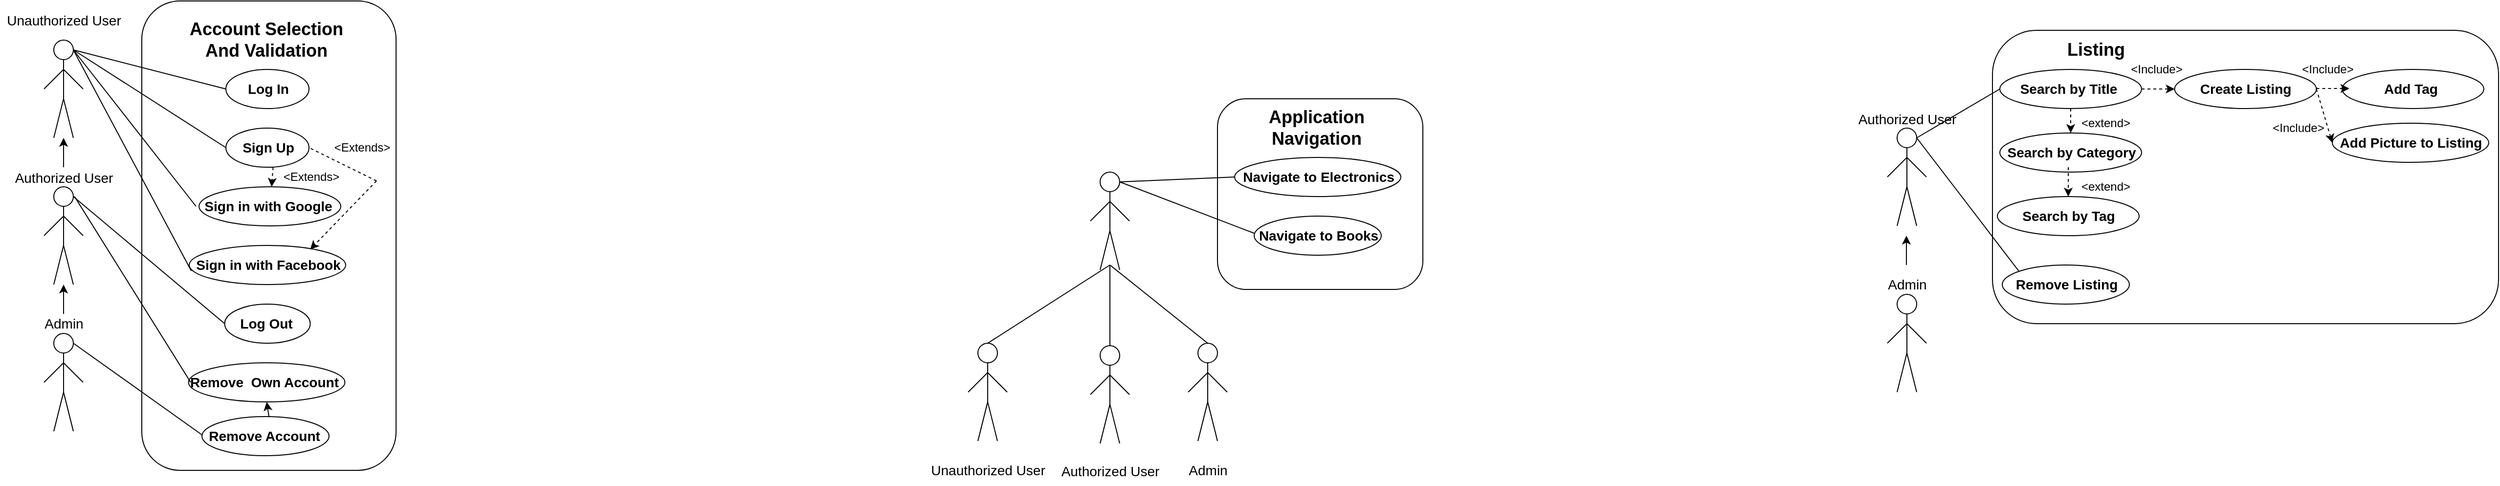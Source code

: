 <mxfile version="16.5.1" type="device"><diagram id="jBlw9VoLJmqFLaD9YZSW" name="Page-1"><mxGraphModel dx="541" dy="865" grid="1" gridSize="10" guides="1" tooltips="1" connect="1" arrows="1" fold="1" page="1" pageScale="1" pageWidth="850" pageHeight="1100" math="0" shadow="0"><root><mxCell id="0"/><mxCell id="1" parent="0"/><mxCell id="bO2Rlnakt0sWklrcPLac-12" value="" style="rounded=1;whiteSpace=wrap;html=1;fontSize=14;" parent="1" vertex="1"><mxGeometry x="160" y="170" width="260" height="480" as="geometry"/></mxCell><mxCell id="bO2Rlnakt0sWklrcPLac-1" value="" style="ellipse;whiteSpace=wrap;html=1;aspect=fixed;" parent="1" vertex="1"><mxGeometry x="70" y="210" width="20" height="20" as="geometry"/></mxCell><mxCell id="bO2Rlnakt0sWklrcPLac-2" value="" style="endArrow=none;html=1;rounded=0;" parent="1" edge="1"><mxGeometry width="50" height="50" relative="1" as="geometry"><mxPoint x="80" y="270" as="sourcePoint"/><mxPoint x="80" y="230" as="targetPoint"/></mxGeometry></mxCell><mxCell id="bO2Rlnakt0sWklrcPLac-3" value="" style="endArrow=none;html=1;rounded=0;" parent="1" edge="1"><mxGeometry width="50" height="50" relative="1" as="geometry"><mxPoint x="70" y="310" as="sourcePoint"/><mxPoint x="80" y="270" as="targetPoint"/></mxGeometry></mxCell><mxCell id="bO2Rlnakt0sWklrcPLac-4" value="" style="endArrow=none;html=1;rounded=0;" parent="1" edge="1"><mxGeometry width="50" height="50" relative="1" as="geometry"><mxPoint x="90" y="310" as="sourcePoint"/><mxPoint x="80" y="270" as="targetPoint"/></mxGeometry></mxCell><mxCell id="bO2Rlnakt0sWklrcPLac-5" value="" style="endArrow=none;html=1;rounded=0;" parent="1" edge="1"><mxGeometry width="50" height="50" relative="1" as="geometry"><mxPoint x="80" y="240" as="sourcePoint"/><mxPoint x="100" y="260" as="targetPoint"/></mxGeometry></mxCell><mxCell id="bO2Rlnakt0sWklrcPLac-6" value="" style="endArrow=none;html=1;rounded=0;" parent="1" edge="1"><mxGeometry width="50" height="50" relative="1" as="geometry"><mxPoint x="60" y="260" as="sourcePoint"/><mxPoint x="80" y="240" as="targetPoint"/></mxGeometry></mxCell><mxCell id="bO2Rlnakt0sWklrcPLac-13" value="" style="ellipse;whiteSpace=wrap;html=1;fontSize=14;" parent="1" vertex="1"><mxGeometry x="246" y="240" width="85" height="40" as="geometry"/></mxCell><mxCell id="bO2Rlnakt0sWklrcPLac-7" value="&lt;font style=&quot;font-size: 14px&quot;&gt;Log In&lt;/font&gt;" style="text;html=1;align=center;verticalAlign=middle;resizable=0;points=[];autosize=1;strokeColor=none;fillColor=none;fontStyle=1" parent="1" vertex="1"><mxGeometry x="258.5" y="250" width="60" height="20" as="geometry"/></mxCell><mxCell id="bO2Rlnakt0sWklrcPLac-17" value="" style="ellipse;whiteSpace=wrap;html=1;fontSize=14;" parent="1" vertex="1"><mxGeometry x="244.75" y="480" width="87.5" height="40" as="geometry"/></mxCell><mxCell id="bO2Rlnakt0sWklrcPLac-11" value="&lt;font style=&quot;font-size: 14px&quot;&gt;Log Out&lt;/font&gt;" style="text;html=1;align=center;verticalAlign=middle;resizable=0;points=[];autosize=1;strokeColor=none;fillColor=none;fontStyle=1" parent="1" vertex="1"><mxGeometry x="252.25" y="490" width="70" height="20" as="geometry"/></mxCell><mxCell id="bO2Rlnakt0sWklrcPLac-22" value="Unauthorized User" style="text;html=1;align=center;verticalAlign=middle;resizable=0;points=[];autosize=1;strokeColor=none;fillColor=none;fontSize=14;" parent="1" vertex="1"><mxGeometry x="15" y="180" width="130" height="20" as="geometry"/></mxCell><mxCell id="bO2Rlnakt0sWklrcPLac-23" value="&lt;font style=&quot;font-size: 18px&quot;&gt;Account Selection&lt;br&gt;And Validation&lt;br&gt;&lt;/font&gt;" style="text;html=1;align=center;verticalAlign=middle;resizable=0;points=[];autosize=1;strokeColor=none;fillColor=none;fontSize=14;fontStyle=1" parent="1" vertex="1"><mxGeometry x="201.5" y="190" width="170" height="40" as="geometry"/></mxCell><mxCell id="bO2Rlnakt0sWklrcPLac-25" value="" style="ellipse;whiteSpace=wrap;html=1;fontSize=14;" parent="1" vertex="1"><mxGeometry x="246" y="300" width="85" height="40" as="geometry"/></mxCell><mxCell id="bO2Rlnakt0sWklrcPLac-24" value="Sign Up" style="text;html=1;align=center;verticalAlign=middle;resizable=0;points=[];autosize=1;strokeColor=none;fillColor=none;fontSize=14;fontStyle=1" parent="1" vertex="1"><mxGeometry x="253.5" y="310" width="70" height="20" as="geometry"/></mxCell><mxCell id="bO2Rlnakt0sWklrcPLac-27" value="" style="ellipse;whiteSpace=wrap;html=1;fontSize=14;" parent="1" vertex="1"><mxGeometry x="218.5" y="360" width="145" height="40" as="geometry"/></mxCell><mxCell id="bO2Rlnakt0sWklrcPLac-26" value="Sign in with Google" style="text;html=1;align=center;verticalAlign=middle;resizable=0;points=[];autosize=1;strokeColor=none;fillColor=none;fontSize=14;fontStyle=1" parent="1" vertex="1"><mxGeometry x="213.5" y="370" width="150" height="20" as="geometry"/></mxCell><mxCell id="bO2Rlnakt0sWklrcPLac-28" value="" style="ellipse;whiteSpace=wrap;html=1;fontSize=14;" parent="1" vertex="1"><mxGeometry x="208.5" y="420" width="160" height="40" as="geometry"/></mxCell><mxCell id="bO2Rlnakt0sWklrcPLac-29" value="Sign in with Facebook" style="text;html=1;align=center;verticalAlign=middle;resizable=0;points=[];autosize=1;strokeColor=none;fillColor=none;fontSize=14;fontStyle=1" parent="1" vertex="1"><mxGeometry x="208.5" y="430" width="160" height="20" as="geometry"/></mxCell><mxCell id="bO2Rlnakt0sWklrcPLac-31" value="" style="ellipse;whiteSpace=wrap;html=1;aspect=fixed;" parent="1" vertex="1"><mxGeometry x="70" y="360" width="20" height="20" as="geometry"/></mxCell><mxCell id="bO2Rlnakt0sWklrcPLac-32" value="" style="endArrow=none;html=1;rounded=0;" parent="1" edge="1"><mxGeometry width="50" height="50" relative="1" as="geometry"><mxPoint x="80" y="420" as="sourcePoint"/><mxPoint x="80" y="380" as="targetPoint"/></mxGeometry></mxCell><mxCell id="bO2Rlnakt0sWklrcPLac-33" value="" style="endArrow=none;html=1;rounded=0;" parent="1" edge="1"><mxGeometry width="50" height="50" relative="1" as="geometry"><mxPoint x="70" y="460" as="sourcePoint"/><mxPoint x="80" y="420" as="targetPoint"/></mxGeometry></mxCell><mxCell id="bO2Rlnakt0sWklrcPLac-34" value="" style="endArrow=none;html=1;rounded=0;" parent="1" edge="1"><mxGeometry width="50" height="50" relative="1" as="geometry"><mxPoint x="90" y="460" as="sourcePoint"/><mxPoint x="80" y="420" as="targetPoint"/></mxGeometry></mxCell><mxCell id="bO2Rlnakt0sWklrcPLac-35" value="" style="endArrow=none;html=1;rounded=0;" parent="1" edge="1"><mxGeometry width="50" height="50" relative="1" as="geometry"><mxPoint x="80" y="390" as="sourcePoint"/><mxPoint x="100" y="410" as="targetPoint"/></mxGeometry></mxCell><mxCell id="bO2Rlnakt0sWklrcPLac-36" value="" style="endArrow=none;html=1;rounded=0;" parent="1" edge="1"><mxGeometry width="50" height="50" relative="1" as="geometry"><mxPoint x="60" y="410" as="sourcePoint"/><mxPoint x="80" y="390" as="targetPoint"/></mxGeometry></mxCell><mxCell id="bO2Rlnakt0sWklrcPLac-37" value="&lt;font style=&quot;font-size: 14px&quot;&gt;Authorized User&lt;/font&gt;" style="text;html=1;align=center;verticalAlign=middle;resizable=0;points=[];autosize=1;strokeColor=none;fillColor=none;fontSize=18;" parent="1" vertex="1"><mxGeometry x="20" y="335" width="120" height="30" as="geometry"/></mxCell><mxCell id="bO2Rlnakt0sWklrcPLac-38" value="" style="endArrow=classic;html=1;rounded=0;fontSize=14;" parent="1" edge="1"><mxGeometry width="50" height="50" relative="1" as="geometry"><mxPoint x="80" y="340" as="sourcePoint"/><mxPoint x="80" y="310" as="targetPoint"/></mxGeometry></mxCell><mxCell id="bO2Rlnakt0sWklrcPLac-39" value="" style="endArrow=none;html=1;rounded=0;fontSize=14;entryX=0;entryY=0.5;entryDx=0;entryDy=0;" parent="1" target="bO2Rlnakt0sWklrcPLac-13" edge="1"><mxGeometry width="50" height="50" relative="1" as="geometry"><mxPoint x="90" y="220" as="sourcePoint"/><mxPoint x="190" y="230" as="targetPoint"/></mxGeometry></mxCell><mxCell id="bO2Rlnakt0sWklrcPLac-40" value="" style="endArrow=none;html=1;rounded=0;fontSize=14;exitX=1;exitY=0.5;exitDx=0;exitDy=0;entryX=0;entryY=0.5;entryDx=0;entryDy=0;" parent="1" source="bO2Rlnakt0sWklrcPLac-1" target="bO2Rlnakt0sWklrcPLac-25" edge="1"><mxGeometry width="50" height="50" relative="1" as="geometry"><mxPoint x="90" y="280" as="sourcePoint"/><mxPoint x="210" y="290" as="targetPoint"/></mxGeometry></mxCell><mxCell id="bO2Rlnakt0sWklrcPLac-41" value="" style="endArrow=none;html=1;rounded=0;fontSize=14;entryX=0.013;entryY=0.5;entryDx=0;entryDy=0;exitX=1;exitY=0.5;exitDx=0;exitDy=0;entryPerimeter=0;" parent="1" source="bO2Rlnakt0sWklrcPLac-1" target="bO2Rlnakt0sWklrcPLac-26" edge="1"><mxGeometry width="50" height="50" relative="1" as="geometry"><mxPoint x="62.5" y="340" as="sourcePoint"/><mxPoint x="175" y="350" as="targetPoint"/></mxGeometry></mxCell><mxCell id="bO2Rlnakt0sWklrcPLac-42" value="" style="endArrow=none;html=1;rounded=0;fontSize=14;entryX=0.013;entryY=0.8;entryDx=0;entryDy=0;exitX=1;exitY=0.5;exitDx=0;exitDy=0;fontStyle=1;entryPerimeter=0;" parent="1" source="bO2Rlnakt0sWklrcPLac-1" target="bO2Rlnakt0sWklrcPLac-29" edge="1"><mxGeometry width="50" height="50" relative="1" as="geometry"><mxPoint x="52.5" y="400" as="sourcePoint"/><mxPoint x="165" y="410" as="targetPoint"/></mxGeometry></mxCell><mxCell id="bO2Rlnakt0sWklrcPLac-43" value="" style="endArrow=none;html=1;rounded=0;fontSize=14;entryX=0;entryY=0.5;entryDx=0;entryDy=0;exitX=1;exitY=0.5;exitDx=0;exitDy=0;" parent="1" source="bO2Rlnakt0sWklrcPLac-31" target="bO2Rlnakt0sWklrcPLac-17" edge="1"><mxGeometry width="50" height="50" relative="1" as="geometry"><mxPoint x="89" y="390" as="sourcePoint"/><mxPoint x="201.25" y="460" as="targetPoint"/></mxGeometry></mxCell><mxCell id="bO2Rlnakt0sWklrcPLac-52" value="" style="ellipse;whiteSpace=wrap;html=1;aspect=fixed;" parent="1" vertex="1"><mxGeometry x="70" y="510" width="20" height="20" as="geometry"/></mxCell><mxCell id="bO2Rlnakt0sWklrcPLac-53" value="" style="endArrow=none;html=1;rounded=0;" parent="1" edge="1"><mxGeometry width="50" height="50" relative="1" as="geometry"><mxPoint x="80" y="570" as="sourcePoint"/><mxPoint x="80" y="530" as="targetPoint"/></mxGeometry></mxCell><mxCell id="bO2Rlnakt0sWklrcPLac-54" value="" style="endArrow=none;html=1;rounded=0;" parent="1" edge="1"><mxGeometry width="50" height="50" relative="1" as="geometry"><mxPoint x="70" y="610" as="sourcePoint"/><mxPoint x="80" y="570" as="targetPoint"/></mxGeometry></mxCell><mxCell id="bO2Rlnakt0sWklrcPLac-55" value="" style="endArrow=none;html=1;rounded=0;" parent="1" edge="1"><mxGeometry width="50" height="50" relative="1" as="geometry"><mxPoint x="90" y="610" as="sourcePoint"/><mxPoint x="80" y="570" as="targetPoint"/></mxGeometry></mxCell><mxCell id="bO2Rlnakt0sWklrcPLac-56" value="" style="endArrow=none;html=1;rounded=0;" parent="1" edge="1"><mxGeometry width="50" height="50" relative="1" as="geometry"><mxPoint x="80" y="540" as="sourcePoint"/><mxPoint x="100" y="560" as="targetPoint"/></mxGeometry></mxCell><mxCell id="bO2Rlnakt0sWklrcPLac-57" value="" style="endArrow=none;html=1;rounded=0;" parent="1" edge="1"><mxGeometry width="50" height="50" relative="1" as="geometry"><mxPoint x="60" y="560" as="sourcePoint"/><mxPoint x="80" y="540" as="targetPoint"/></mxGeometry></mxCell><mxCell id="bO2Rlnakt0sWklrcPLac-58" value="" style="endArrow=classic;html=1;rounded=0;fontSize=14;" parent="1" edge="1"><mxGeometry width="50" height="50" relative="1" as="geometry"><mxPoint x="80" y="490" as="sourcePoint"/><mxPoint x="80" y="460" as="targetPoint"/></mxGeometry></mxCell><mxCell id="bO2Rlnakt0sWklrcPLac-59" value="Admin" style="text;html=1;align=center;verticalAlign=middle;resizable=0;points=[];autosize=1;strokeColor=none;fillColor=none;fontSize=14;" parent="1" vertex="1"><mxGeometry x="50" y="490" width="60" height="20" as="geometry"/></mxCell><mxCell id="bO2Rlnakt0sWklrcPLac-60" value="" style="ellipse;whiteSpace=wrap;html=1;fontSize=14;" parent="1" vertex="1"><mxGeometry x="221.5" y="595" width="130" height="40" as="geometry"/></mxCell><mxCell id="bO2Rlnakt0sWklrcPLac-62" value="" style="endArrow=none;html=1;rounded=0;fontSize=14;entryX=0.015;entryY=0.45;entryDx=0;entryDy=0;entryPerimeter=0;" parent="1" target="aHrwqUgHCL-lM1lgZ1uM-128" edge="1"><mxGeometry width="50" height="50" relative="1" as="geometry"><mxPoint x="90" y="520" as="sourcePoint"/><mxPoint x="210" y="620" as="targetPoint"/></mxGeometry></mxCell><mxCell id="aHrwqUgHCL-lM1lgZ1uM-1" value="" style="rounded=1;whiteSpace=wrap;html=1;fontSize=14;" parent="1" vertex="1"><mxGeometry x="1260" y="270" width="210" height="195" as="geometry"/></mxCell><mxCell id="aHrwqUgHCL-lM1lgZ1uM-2" value="" style="ellipse;whiteSpace=wrap;html=1;aspect=fixed;" parent="1" vertex="1"><mxGeometry x="1140" y="345" width="20" height="20" as="geometry"/></mxCell><mxCell id="aHrwqUgHCL-lM1lgZ1uM-3" value="" style="endArrow=none;html=1;rounded=0;" parent="1" edge="1"><mxGeometry width="50" height="50" relative="1" as="geometry"><mxPoint x="1150" y="405" as="sourcePoint"/><mxPoint x="1150" y="365" as="targetPoint"/></mxGeometry></mxCell><mxCell id="aHrwqUgHCL-lM1lgZ1uM-4" value="" style="endArrow=none;html=1;rounded=0;" parent="1" edge="1"><mxGeometry width="50" height="50" relative="1" as="geometry"><mxPoint x="1140" y="445" as="sourcePoint"/><mxPoint x="1150" y="405" as="targetPoint"/></mxGeometry></mxCell><mxCell id="aHrwqUgHCL-lM1lgZ1uM-5" value="" style="endArrow=none;html=1;rounded=0;" parent="1" edge="1"><mxGeometry width="50" height="50" relative="1" as="geometry"><mxPoint x="1160" y="445" as="sourcePoint"/><mxPoint x="1150" y="405" as="targetPoint"/></mxGeometry></mxCell><mxCell id="aHrwqUgHCL-lM1lgZ1uM-6" value="" style="endArrow=none;html=1;rounded=0;" parent="1" edge="1"><mxGeometry width="50" height="50" relative="1" as="geometry"><mxPoint x="1150" y="375" as="sourcePoint"/><mxPoint x="1170" y="395" as="targetPoint"/></mxGeometry></mxCell><mxCell id="aHrwqUgHCL-lM1lgZ1uM-7" value="" style="endArrow=none;html=1;rounded=0;" parent="1" edge="1"><mxGeometry width="50" height="50" relative="1" as="geometry"><mxPoint x="1130" y="395" as="sourcePoint"/><mxPoint x="1150" y="375" as="targetPoint"/></mxGeometry></mxCell><mxCell id="aHrwqUgHCL-lM1lgZ1uM-8" value="" style="ellipse;whiteSpace=wrap;html=1;fontSize=14;" parent="1" vertex="1"><mxGeometry x="1277.5" y="330" width="170" height="40" as="geometry"/></mxCell><mxCell id="aHrwqUgHCL-lM1lgZ1uM-9" value="&lt;font style=&quot;font-size: 14px&quot;&gt;Navigate to Electronics&lt;/font&gt;" style="text;html=1;align=center;verticalAlign=middle;resizable=0;points=[];autosize=1;strokeColor=none;fillColor=none;fontStyle=1" parent="1" vertex="1"><mxGeometry x="1277.5" y="340" width="170" height="20" as="geometry"/></mxCell><mxCell id="aHrwqUgHCL-lM1lgZ1uM-13" value="&lt;font style=&quot;font-size: 18px&quot;&gt;Application &lt;br&gt;Navigation&lt;br&gt;&lt;/font&gt;" style="text;html=1;align=center;verticalAlign=middle;resizable=0;points=[];autosize=1;strokeColor=none;fillColor=none;fontSize=14;fontStyle=1" parent="1" vertex="1"><mxGeometry x="1305.5" y="280" width="110" height="40" as="geometry"/></mxCell><mxCell id="aHrwqUgHCL-lM1lgZ1uM-14" value="" style="ellipse;whiteSpace=wrap;html=1;fontSize=14;" parent="1" vertex="1"><mxGeometry x="1297.5" y="390" width="130" height="40" as="geometry"/></mxCell><mxCell id="aHrwqUgHCL-lM1lgZ1uM-15" value="Navigate to Books" style="text;html=1;align=center;verticalAlign=middle;resizable=0;points=[];autosize=1;strokeColor=none;fillColor=none;fontSize=14;fontStyle=1" parent="1" vertex="1"><mxGeometry x="1292.5" y="400" width="140" height="20" as="geometry"/></mxCell><mxCell id="aHrwqUgHCL-lM1lgZ1uM-20" value="" style="ellipse;whiteSpace=wrap;html=1;aspect=fixed;" parent="1" vertex="1"><mxGeometry x="1140" y="522.5" width="20" height="20" as="geometry"/></mxCell><mxCell id="aHrwqUgHCL-lM1lgZ1uM-21" value="" style="endArrow=none;html=1;rounded=0;" parent="1" edge="1"><mxGeometry width="50" height="50" relative="1" as="geometry"><mxPoint x="1150" y="582.5" as="sourcePoint"/><mxPoint x="1150" y="542.5" as="targetPoint"/></mxGeometry></mxCell><mxCell id="aHrwqUgHCL-lM1lgZ1uM-22" value="" style="endArrow=none;html=1;rounded=0;" parent="1" edge="1"><mxGeometry width="50" height="50" relative="1" as="geometry"><mxPoint x="1140" y="622.5" as="sourcePoint"/><mxPoint x="1150" y="582.5" as="targetPoint"/></mxGeometry></mxCell><mxCell id="aHrwqUgHCL-lM1lgZ1uM-23" value="" style="endArrow=none;html=1;rounded=0;" parent="1" edge="1"><mxGeometry width="50" height="50" relative="1" as="geometry"><mxPoint x="1160" y="622.5" as="sourcePoint"/><mxPoint x="1150" y="582.5" as="targetPoint"/></mxGeometry></mxCell><mxCell id="aHrwqUgHCL-lM1lgZ1uM-24" value="" style="endArrow=none;html=1;rounded=0;" parent="1" edge="1"><mxGeometry width="50" height="50" relative="1" as="geometry"><mxPoint x="1150" y="552.5" as="sourcePoint"/><mxPoint x="1170" y="572.5" as="targetPoint"/></mxGeometry></mxCell><mxCell id="aHrwqUgHCL-lM1lgZ1uM-25" value="" style="endArrow=none;html=1;rounded=0;" parent="1" edge="1"><mxGeometry width="50" height="50" relative="1" as="geometry"><mxPoint x="1130" y="572.5" as="sourcePoint"/><mxPoint x="1150" y="552.5" as="targetPoint"/></mxGeometry></mxCell><mxCell id="aHrwqUgHCL-lM1lgZ1uM-26" value="&lt;font style=&quot;font-size: 14px&quot;&gt;Authorized User&lt;/font&gt;" style="text;html=1;align=center;verticalAlign=middle;resizable=0;points=[];autosize=1;strokeColor=none;fillColor=none;fontSize=18;" parent="1" vertex="1"><mxGeometry x="1090" y="635" width="120" height="30" as="geometry"/></mxCell><mxCell id="aHrwqUgHCL-lM1lgZ1uM-33" value="" style="ellipse;whiteSpace=wrap;html=1;aspect=fixed;" parent="1" vertex="1"><mxGeometry x="1240" y="520" width="20" height="20" as="geometry"/></mxCell><mxCell id="aHrwqUgHCL-lM1lgZ1uM-34" value="" style="endArrow=none;html=1;rounded=0;" parent="1" edge="1"><mxGeometry width="50" height="50" relative="1" as="geometry"><mxPoint x="1250" y="580" as="sourcePoint"/><mxPoint x="1250" y="540" as="targetPoint"/></mxGeometry></mxCell><mxCell id="aHrwqUgHCL-lM1lgZ1uM-35" value="" style="endArrow=none;html=1;rounded=0;" parent="1" edge="1"><mxGeometry width="50" height="50" relative="1" as="geometry"><mxPoint x="1240" y="620" as="sourcePoint"/><mxPoint x="1250" y="580" as="targetPoint"/></mxGeometry></mxCell><mxCell id="aHrwqUgHCL-lM1lgZ1uM-36" value="" style="endArrow=none;html=1;rounded=0;" parent="1" edge="1"><mxGeometry width="50" height="50" relative="1" as="geometry"><mxPoint x="1260" y="620" as="sourcePoint"/><mxPoint x="1250" y="580" as="targetPoint"/></mxGeometry></mxCell><mxCell id="aHrwqUgHCL-lM1lgZ1uM-37" value="" style="endArrow=none;html=1;rounded=0;" parent="1" edge="1"><mxGeometry width="50" height="50" relative="1" as="geometry"><mxPoint x="1250" y="550" as="sourcePoint"/><mxPoint x="1270" y="570" as="targetPoint"/></mxGeometry></mxCell><mxCell id="aHrwqUgHCL-lM1lgZ1uM-38" value="" style="endArrow=none;html=1;rounded=0;" parent="1" edge="1"><mxGeometry width="50" height="50" relative="1" as="geometry"><mxPoint x="1230" y="570" as="sourcePoint"/><mxPoint x="1250" y="550" as="targetPoint"/></mxGeometry></mxCell><mxCell id="aHrwqUgHCL-lM1lgZ1uM-40" value="Admin" style="text;html=1;align=center;verticalAlign=middle;resizable=0;points=[];autosize=1;strokeColor=none;fillColor=none;fontSize=14;" parent="1" vertex="1"><mxGeometry x="1220" y="640" width="60" height="20" as="geometry"/></mxCell><mxCell id="aHrwqUgHCL-lM1lgZ1uM-44" value="" style="ellipse;whiteSpace=wrap;html=1;aspect=fixed;" parent="1" vertex="1"><mxGeometry x="1015" y="520" width="20" height="20" as="geometry"/></mxCell><mxCell id="aHrwqUgHCL-lM1lgZ1uM-45" value="" style="endArrow=none;html=1;rounded=0;" parent="1" edge="1"><mxGeometry width="50" height="50" relative="1" as="geometry"><mxPoint x="1025" y="580" as="sourcePoint"/><mxPoint x="1025" y="540" as="targetPoint"/></mxGeometry></mxCell><mxCell id="aHrwqUgHCL-lM1lgZ1uM-46" value="" style="endArrow=none;html=1;rounded=0;" parent="1" edge="1"><mxGeometry width="50" height="50" relative="1" as="geometry"><mxPoint x="1015" y="620" as="sourcePoint"/><mxPoint x="1025" y="580" as="targetPoint"/></mxGeometry></mxCell><mxCell id="aHrwqUgHCL-lM1lgZ1uM-47" value="" style="endArrow=none;html=1;rounded=0;" parent="1" edge="1"><mxGeometry width="50" height="50" relative="1" as="geometry"><mxPoint x="1035" y="620" as="sourcePoint"/><mxPoint x="1025" y="580" as="targetPoint"/></mxGeometry></mxCell><mxCell id="aHrwqUgHCL-lM1lgZ1uM-48" value="" style="endArrow=none;html=1;rounded=0;" parent="1" edge="1"><mxGeometry width="50" height="50" relative="1" as="geometry"><mxPoint x="1025" y="550" as="sourcePoint"/><mxPoint x="1045" y="570" as="targetPoint"/></mxGeometry></mxCell><mxCell id="aHrwqUgHCL-lM1lgZ1uM-49" value="" style="endArrow=none;html=1;rounded=0;" parent="1" edge="1"><mxGeometry width="50" height="50" relative="1" as="geometry"><mxPoint x="1005" y="570" as="sourcePoint"/><mxPoint x="1025" y="550" as="targetPoint"/></mxGeometry></mxCell><mxCell id="aHrwqUgHCL-lM1lgZ1uM-50" value="Unauthorized User" style="text;html=1;align=center;verticalAlign=middle;resizable=0;points=[];autosize=1;strokeColor=none;fillColor=none;fontSize=14;" parent="1" vertex="1"><mxGeometry x="960" y="640" width="130" height="20" as="geometry"/></mxCell><mxCell id="aHrwqUgHCL-lM1lgZ1uM-51" value="" style="endArrow=none;html=1;rounded=0;exitX=1;exitY=0.5;exitDx=0;exitDy=0;" parent="1" source="aHrwqUgHCL-lM1lgZ1uM-2" edge="1"><mxGeometry width="50" height="50" relative="1" as="geometry"><mxPoint x="1227.5" y="400" as="sourcePoint"/><mxPoint x="1277.5" y="350" as="targetPoint"/></mxGeometry></mxCell><mxCell id="aHrwqUgHCL-lM1lgZ1uM-52" value="" style="endArrow=none;html=1;rounded=0;exitX=1;exitY=0.5;exitDx=0;exitDy=0;" parent="1" source="aHrwqUgHCL-lM1lgZ1uM-2" edge="1"><mxGeometry width="50" height="50" relative="1" as="geometry"><mxPoint x="1180" y="412.5" as="sourcePoint"/><mxPoint x="1297.5" y="407.5" as="targetPoint"/></mxGeometry></mxCell><mxCell id="aHrwqUgHCL-lM1lgZ1uM-53" value="" style="endArrow=none;html=1;rounded=0;exitX=0.5;exitY=0;exitDx=0;exitDy=0;" parent="1" source="aHrwqUgHCL-lM1lgZ1uM-44" edge="1"><mxGeometry width="50" height="50" relative="1" as="geometry"><mxPoint x="1100" y="490" as="sourcePoint"/><mxPoint x="1150" y="440" as="targetPoint"/></mxGeometry></mxCell><mxCell id="aHrwqUgHCL-lM1lgZ1uM-54" value="" style="endArrow=none;html=1;rounded=0;exitX=0.5;exitY=0;exitDx=0;exitDy=0;" parent="1" source="aHrwqUgHCL-lM1lgZ1uM-20" edge="1"><mxGeometry width="50" height="50" relative="1" as="geometry"><mxPoint x="1035" y="530" as="sourcePoint"/><mxPoint x="1150" y="440" as="targetPoint"/></mxGeometry></mxCell><mxCell id="aHrwqUgHCL-lM1lgZ1uM-55" value="" style="endArrow=none;html=1;rounded=0;exitX=0.5;exitY=0;exitDx=0;exitDy=0;" parent="1" source="aHrwqUgHCL-lM1lgZ1uM-33" edge="1"><mxGeometry width="50" height="50" relative="1" as="geometry"><mxPoint x="1045" y="540" as="sourcePoint"/><mxPoint x="1150" y="440" as="targetPoint"/></mxGeometry></mxCell><mxCell id="aHrwqUgHCL-lM1lgZ1uM-56" value="" style="rounded=1;whiteSpace=wrap;html=1;fontSize=14;" parent="1" vertex="1"><mxGeometry x="2052.5" y="200" width="517.5" height="300" as="geometry"/></mxCell><mxCell id="aHrwqUgHCL-lM1lgZ1uM-68" value="&lt;font style=&quot;font-size: 18px&quot;&gt;Listing&lt;br&gt;&lt;/font&gt;" style="text;html=1;align=center;verticalAlign=middle;resizable=0;points=[];autosize=1;strokeColor=none;fillColor=none;fontSize=14;fontStyle=1" parent="1" vertex="1"><mxGeometry x="2122.5" y="210" width="70" height="20" as="geometry"/></mxCell><mxCell id="aHrwqUgHCL-lM1lgZ1uM-71" value="" style="ellipse;whiteSpace=wrap;html=1;fontSize=14;" parent="1" vertex="1"><mxGeometry x="2238.75" y="240" width="145" height="40" as="geometry"/></mxCell><mxCell id="aHrwqUgHCL-lM1lgZ1uM-72" value="Create Listing" style="text;html=1;align=center;verticalAlign=middle;resizable=0;points=[];autosize=1;strokeColor=none;fillColor=none;fontSize=14;fontStyle=1" parent="1" vertex="1"><mxGeometry x="2256.25" y="250" width="110" height="20" as="geometry"/></mxCell><mxCell id="aHrwqUgHCL-lM1lgZ1uM-73" value="" style="ellipse;whiteSpace=wrap;html=1;fontSize=14;" parent="1" vertex="1"><mxGeometry x="2400" y="295" width="160" height="40" as="geometry"/></mxCell><mxCell id="aHrwqUgHCL-lM1lgZ1uM-74" value="Add Picture to Listing" style="text;html=1;align=center;verticalAlign=middle;resizable=0;points=[];autosize=1;strokeColor=none;fillColor=none;fontSize=14;fontStyle=1" parent="1" vertex="1"><mxGeometry x="2400" y="305" width="160" height="20" as="geometry"/></mxCell><mxCell id="aHrwqUgHCL-lM1lgZ1uM-75" value="" style="ellipse;whiteSpace=wrap;html=1;aspect=fixed;" parent="1" vertex="1"><mxGeometry x="1955" y="300" width="20" height="20" as="geometry"/></mxCell><mxCell id="aHrwqUgHCL-lM1lgZ1uM-76" value="" style="endArrow=none;html=1;rounded=0;" parent="1" edge="1"><mxGeometry width="50" height="50" relative="1" as="geometry"><mxPoint x="1965" y="360" as="sourcePoint"/><mxPoint x="1965" y="320" as="targetPoint"/></mxGeometry></mxCell><mxCell id="aHrwqUgHCL-lM1lgZ1uM-77" value="" style="endArrow=none;html=1;rounded=0;" parent="1" edge="1"><mxGeometry width="50" height="50" relative="1" as="geometry"><mxPoint x="1955" y="400" as="sourcePoint"/><mxPoint x="1965" y="360" as="targetPoint"/></mxGeometry></mxCell><mxCell id="aHrwqUgHCL-lM1lgZ1uM-78" value="" style="endArrow=none;html=1;rounded=0;" parent="1" edge="1"><mxGeometry width="50" height="50" relative="1" as="geometry"><mxPoint x="1975" y="400" as="sourcePoint"/><mxPoint x="1965" y="360" as="targetPoint"/></mxGeometry></mxCell><mxCell id="aHrwqUgHCL-lM1lgZ1uM-79" value="" style="endArrow=none;html=1;rounded=0;" parent="1" edge="1"><mxGeometry width="50" height="50" relative="1" as="geometry"><mxPoint x="1965" y="330" as="sourcePoint"/><mxPoint x="1985" y="350" as="targetPoint"/></mxGeometry></mxCell><mxCell id="aHrwqUgHCL-lM1lgZ1uM-80" value="" style="endArrow=none;html=1;rounded=0;" parent="1" edge="1"><mxGeometry width="50" height="50" relative="1" as="geometry"><mxPoint x="1945" y="350" as="sourcePoint"/><mxPoint x="1965" y="330" as="targetPoint"/></mxGeometry></mxCell><mxCell id="aHrwqUgHCL-lM1lgZ1uM-81" value="&lt;font style=&quot;font-size: 14px&quot;&gt;Authorized User&lt;/font&gt;" style="text;html=1;align=center;verticalAlign=middle;resizable=0;points=[];autosize=1;strokeColor=none;fillColor=none;fontSize=18;" parent="1" vertex="1"><mxGeometry x="1905" y="275" width="120" height="30" as="geometry"/></mxCell><mxCell id="aHrwqUgHCL-lM1lgZ1uM-84" value="" style="endArrow=none;html=1;rounded=0;fontSize=14;exitX=1;exitY=0.5;exitDx=0;exitDy=0;entryX=0;entryY=0.5;entryDx=0;entryDy=0;" parent="1" target="aHrwqUgHCL-lM1lgZ1uM-106" edge="1"><mxGeometry width="50" height="50" relative="1" as="geometry"><mxPoint x="1975" y="310" as="sourcePoint"/><mxPoint x="2030" y="260" as="targetPoint"/></mxGeometry></mxCell><mxCell id="aHrwqUgHCL-lM1lgZ1uM-86" value="" style="endArrow=none;html=1;rounded=0;fontSize=14;exitX=1;exitY=0.5;exitDx=0;exitDy=0;fontStyle=1;" parent="1" edge="1"><mxGeometry width="50" height="50" relative="1" as="geometry"><mxPoint x="1975" y="310" as="sourcePoint"/><mxPoint x="2090" y="460" as="targetPoint"/></mxGeometry></mxCell><mxCell id="aHrwqUgHCL-lM1lgZ1uM-88" value="" style="ellipse;whiteSpace=wrap;html=1;aspect=fixed;" parent="1" vertex="1"><mxGeometry x="1955" y="470" width="20" height="20" as="geometry"/></mxCell><mxCell id="aHrwqUgHCL-lM1lgZ1uM-89" value="" style="endArrow=none;html=1;rounded=0;" parent="1" edge="1"><mxGeometry width="50" height="50" relative="1" as="geometry"><mxPoint x="1965" y="530" as="sourcePoint"/><mxPoint x="1965" y="490" as="targetPoint"/></mxGeometry></mxCell><mxCell id="aHrwqUgHCL-lM1lgZ1uM-90" value="" style="endArrow=none;html=1;rounded=0;" parent="1" edge="1"><mxGeometry width="50" height="50" relative="1" as="geometry"><mxPoint x="1955" y="570" as="sourcePoint"/><mxPoint x="1965" y="530" as="targetPoint"/></mxGeometry></mxCell><mxCell id="aHrwqUgHCL-lM1lgZ1uM-91" value="" style="endArrow=none;html=1;rounded=0;" parent="1" edge="1"><mxGeometry width="50" height="50" relative="1" as="geometry"><mxPoint x="1975" y="570" as="sourcePoint"/><mxPoint x="1965" y="530" as="targetPoint"/></mxGeometry></mxCell><mxCell id="aHrwqUgHCL-lM1lgZ1uM-92" value="" style="endArrow=none;html=1;rounded=0;" parent="1" edge="1"><mxGeometry width="50" height="50" relative="1" as="geometry"><mxPoint x="1965" y="500" as="sourcePoint"/><mxPoint x="1985" y="520" as="targetPoint"/></mxGeometry></mxCell><mxCell id="aHrwqUgHCL-lM1lgZ1uM-93" value="" style="endArrow=none;html=1;rounded=0;" parent="1" edge="1"><mxGeometry width="50" height="50" relative="1" as="geometry"><mxPoint x="1945" y="520" as="sourcePoint"/><mxPoint x="1965" y="500" as="targetPoint"/></mxGeometry></mxCell><mxCell id="aHrwqUgHCL-lM1lgZ1uM-94" value="" style="endArrow=classic;html=1;rounded=0;fontSize=14;" parent="1" edge="1"><mxGeometry width="50" height="50" relative="1" as="geometry"><mxPoint x="1964.5" y="440" as="sourcePoint"/><mxPoint x="1964.5" y="410" as="targetPoint"/></mxGeometry></mxCell><mxCell id="aHrwqUgHCL-lM1lgZ1uM-95" value="Admin" style="text;html=1;align=center;verticalAlign=middle;resizable=0;points=[];autosize=1;strokeColor=none;fillColor=none;fontSize=14;" parent="1" vertex="1"><mxGeometry x="1935" y="450" width="60" height="20" as="geometry"/></mxCell><mxCell id="aHrwqUgHCL-lM1lgZ1uM-96" value="" style="ellipse;whiteSpace=wrap;html=1;fontSize=14;" parent="1" vertex="1"><mxGeometry x="2062.5" y="440" width="130" height="40" as="geometry"/></mxCell><mxCell id="aHrwqUgHCL-lM1lgZ1uM-97" value="&lt;span style=&quot;font-size: 14px&quot;&gt;Remove Listing&lt;/span&gt;" style="text;html=1;align=center;verticalAlign=middle;resizable=0;points=[];autosize=1;strokeColor=none;fillColor=none;fontStyle=1" parent="1" vertex="1"><mxGeometry x="2067.5" y="450" width="120" height="20" as="geometry"/></mxCell><mxCell id="aHrwqUgHCL-lM1lgZ1uM-102" value="" style="ellipse;whiteSpace=wrap;html=1;fontSize=14;" parent="1" vertex="1"><mxGeometry x="2410" y="240" width="145" height="40" as="geometry"/></mxCell><mxCell id="aHrwqUgHCL-lM1lgZ1uM-103" value="Add Tag" style="text;html=1;align=center;verticalAlign=middle;resizable=0;points=[];autosize=1;strokeColor=none;fillColor=none;fontSize=14;fontStyle=1" parent="1" vertex="1"><mxGeometry x="2445" y="250" width="70" height="20" as="geometry"/></mxCell><mxCell id="aHrwqUgHCL-lM1lgZ1uM-106" value="" style="ellipse;whiteSpace=wrap;html=1;fontSize=14;" parent="1" vertex="1"><mxGeometry x="2060" y="240" width="145" height="40" as="geometry"/></mxCell><mxCell id="aHrwqUgHCL-lM1lgZ1uM-107" value="Search by Title" style="text;html=1;align=center;verticalAlign=middle;resizable=0;points=[];autosize=1;strokeColor=none;fillColor=none;fontSize=14;fontStyle=1" parent="1" vertex="1"><mxGeometry x="2075" y="250" width="110" height="20" as="geometry"/></mxCell><mxCell id="aHrwqUgHCL-lM1lgZ1uM-108" value="" style="ellipse;whiteSpace=wrap;html=1;fontSize=14;" parent="1" vertex="1"><mxGeometry x="2060" y="305" width="145" height="40" as="geometry"/></mxCell><mxCell id="aHrwqUgHCL-lM1lgZ1uM-109" value="Search by Category" style="text;html=1;align=center;verticalAlign=middle;resizable=0;points=[];autosize=1;strokeColor=none;fillColor=none;fontSize=14;fontStyle=1" parent="1" vertex="1"><mxGeometry x="2057.5" y="315" width="150" height="20" as="geometry"/></mxCell><mxCell id="aHrwqUgHCL-lM1lgZ1uM-110" value="" style="ellipse;whiteSpace=wrap;html=1;fontSize=14;" parent="1" vertex="1"><mxGeometry x="2057.5" y="370" width="145" height="40" as="geometry"/></mxCell><mxCell id="aHrwqUgHCL-lM1lgZ1uM-111" value="Search by Tag" style="text;html=1;align=center;verticalAlign=middle;resizable=0;points=[];autosize=1;strokeColor=none;fillColor=none;fontSize=14;fontStyle=1" parent="1" vertex="1"><mxGeometry x="2075" y="380" width="110" height="20" as="geometry"/></mxCell><mxCell id="aHrwqUgHCL-lM1lgZ1uM-112" value="" style="html=1;labelBackgroundColor=#ffffff;startArrow=none;startFill=0;startSize=6;endArrow=classic;endFill=1;endSize=6;jettySize=auto;orthogonalLoop=1;strokeWidth=1;dashed=1;fontSize=14;rounded=0;exitX=0.5;exitY=1;exitDx=0;exitDy=0;entryX=0.5;entryY=0;entryDx=0;entryDy=0;" parent="1" source="aHrwqUgHCL-lM1lgZ1uM-106" target="aHrwqUgHCL-lM1lgZ1uM-108" edge="1"><mxGeometry width="60" height="60" relative="1" as="geometry"><mxPoint x="2077.5" y="340" as="sourcePoint"/><mxPoint x="2137.5" y="280" as="targetPoint"/></mxGeometry></mxCell><mxCell id="aHrwqUgHCL-lM1lgZ1uM-114" value="" style="html=1;labelBackgroundColor=#ffffff;startArrow=none;startFill=0;startSize=6;endArrow=classic;endFill=1;endSize=6;jettySize=auto;orthogonalLoop=1;strokeWidth=1;dashed=1;fontSize=14;rounded=0;entryX=0.5;entryY=0;entryDx=0;entryDy=0;" parent="1" target="aHrwqUgHCL-lM1lgZ1uM-110" edge="1"><mxGeometry width="60" height="60" relative="1" as="geometry"><mxPoint x="2130" y="340" as="sourcePoint"/><mxPoint x="2130" y="340" as="targetPoint"/></mxGeometry></mxCell><mxCell id="aHrwqUgHCL-lM1lgZ1uM-117" value="&amp;lt;extend&amp;gt;" style="text;html=1;align=center;verticalAlign=middle;resizable=0;points=[];autosize=1;strokeColor=none;fillColor=none;" parent="1" vertex="1"><mxGeometry x="2132.5" y="285" width="70" height="20" as="geometry"/></mxCell><mxCell id="aHrwqUgHCL-lM1lgZ1uM-118" value="&amp;lt;extend&amp;gt;" style="text;html=1;align=center;verticalAlign=middle;resizable=0;points=[];autosize=1;strokeColor=none;fillColor=none;" parent="1" vertex="1"><mxGeometry x="2132.5" y="350" width="70" height="20" as="geometry"/></mxCell><mxCell id="aHrwqUgHCL-lM1lgZ1uM-119" value="" style="html=1;labelBackgroundColor=#ffffff;startArrow=none;startFill=0;startSize=6;endArrow=classic;endFill=1;endSize=6;jettySize=auto;orthogonalLoop=1;strokeWidth=1;dashed=1;fontSize=14;rounded=0;entryX=0;entryY=0.5;entryDx=0;entryDy=0;" parent="1" target="aHrwqUgHCL-lM1lgZ1uM-71" edge="1"><mxGeometry width="60" height="60" relative="1" as="geometry"><mxPoint x="2205" y="260" as="sourcePoint"/><mxPoint x="2265" y="200" as="targetPoint"/></mxGeometry></mxCell><mxCell id="aHrwqUgHCL-lM1lgZ1uM-120" value="" style="html=1;labelBackgroundColor=#ffffff;startArrow=none;startFill=0;startSize=6;endArrow=classic;endFill=1;endSize=6;jettySize=auto;orthogonalLoop=1;strokeWidth=1;dashed=1;fontSize=14;rounded=0;entryX=0;entryY=0.5;entryDx=0;entryDy=0;" parent="1" edge="1"><mxGeometry width="60" height="60" relative="1" as="geometry"><mxPoint x="2383.75" y="259.5" as="sourcePoint"/><mxPoint x="2417.5" y="259.5" as="targetPoint"/></mxGeometry></mxCell><mxCell id="aHrwqUgHCL-lM1lgZ1uM-121" value="" style="html=1;labelBackgroundColor=#ffffff;startArrow=none;startFill=0;startSize=6;endArrow=classic;endFill=1;endSize=6;jettySize=auto;orthogonalLoop=1;strokeWidth=1;dashed=1;fontSize=14;rounded=0;entryX=0;entryY=0.5;entryDx=0;entryDy=0;exitX=1;exitY=0.5;exitDx=0;exitDy=0;" parent="1" source="aHrwqUgHCL-lM1lgZ1uM-71" edge="1"><mxGeometry width="60" height="60" relative="1" as="geometry"><mxPoint x="2366.25" y="315" as="sourcePoint"/><mxPoint x="2400" y="315" as="targetPoint"/></mxGeometry></mxCell><mxCell id="aHrwqUgHCL-lM1lgZ1uM-122" value="&amp;lt;Include&amp;gt;" style="text;html=1;align=center;verticalAlign=middle;resizable=0;points=[];autosize=1;strokeColor=none;fillColor=none;" parent="1" vertex="1"><mxGeometry x="2185" y="230" width="70" height="20" as="geometry"/></mxCell><mxCell id="aHrwqUgHCL-lM1lgZ1uM-123" value="&amp;lt;Include&amp;gt;" style="text;html=1;align=center;verticalAlign=middle;resizable=0;points=[];autosize=1;strokeColor=none;fillColor=none;" parent="1" vertex="1"><mxGeometry x="2360" y="230" width="70" height="20" as="geometry"/></mxCell><mxCell id="aHrwqUgHCL-lM1lgZ1uM-124" value="&amp;lt;Include&amp;gt;" style="text;html=1;align=center;verticalAlign=middle;resizable=0;points=[];autosize=1;strokeColor=none;fillColor=none;" parent="1" vertex="1"><mxGeometry x="2330" y="290" width="70" height="20" as="geometry"/></mxCell><mxCell id="aHrwqUgHCL-lM1lgZ1uM-125" value="" style="ellipse;whiteSpace=wrap;html=1;fontSize=14;" parent="1" vertex="1"><mxGeometry x="207.75" y="540" width="160" height="40" as="geometry"/></mxCell><mxCell id="aHrwqUgHCL-lM1lgZ1uM-126" value="&lt;font style=&quot;font-size: 14px&quot;&gt;Remove&amp;nbsp; Own Account&lt;/font&gt;" style="text;html=1;align=center;verticalAlign=middle;resizable=0;points=[];autosize=1;strokeColor=none;fillColor=none;fontStyle=1" parent="1" vertex="1"><mxGeometry x="200" y="550" width="170" height="20" as="geometry"/></mxCell><mxCell id="aHrwqUgHCL-lM1lgZ1uM-127" value="" style="endArrow=none;html=1;rounded=0;fontSize=14;exitX=1;exitY=0.5;exitDx=0;exitDy=0;" parent="1" edge="1"><mxGeometry width="50" height="50" relative="1" as="geometry"><mxPoint x="91.25" y="370" as="sourcePoint"/><mxPoint x="210" y="560" as="targetPoint"/></mxGeometry></mxCell><mxCell id="aHrwqUgHCL-lM1lgZ1uM-128" value="&lt;font style=&quot;font-size: 14px&quot;&gt;Remove Account&lt;/font&gt;" style="text;html=1;align=center;verticalAlign=middle;resizable=0;points=[];autosize=1;strokeColor=none;fillColor=none;fontStyle=1" parent="1" vertex="1"><mxGeometry x="220" y="605" width="130" height="20" as="geometry"/></mxCell><mxCell id="OOrikO2-asJg415qKYgW-1" value="" style="endArrow=none;dashed=1;html=1;rounded=0;entryX=1;entryY=0.5;entryDx=0;entryDy=0;" edge="1" parent="1" target="bO2Rlnakt0sWklrcPLac-25"><mxGeometry width="50" height="50" relative="1" as="geometry"><mxPoint x="400" y="354" as="sourcePoint"/><mxPoint x="363.95" y="305" as="targetPoint"/></mxGeometry></mxCell><mxCell id="OOrikO2-asJg415qKYgW-2" value="" style="html=1;labelBackgroundColor=#ffffff;startArrow=none;startFill=0;startSize=6;endArrow=classic;endFill=1;endSize=6;jettySize=auto;orthogonalLoop=1;strokeWidth=1;dashed=1;fontSize=14;rounded=0;entryX=1;entryY=0.5;entryDx=0;entryDy=0;" edge="1" parent="1"><mxGeometry width="60" height="60" relative="1" as="geometry"><mxPoint x="400" y="354" as="sourcePoint"/><mxPoint x="332.25" y="424" as="targetPoint"/></mxGeometry></mxCell><mxCell id="OOrikO2-asJg415qKYgW-3" value="&amp;lt;Extends&amp;gt;" style="text;html=1;align=center;verticalAlign=middle;resizable=0;points=[];autosize=1;strokeColor=none;fillColor=none;" vertex="1" parent="1"><mxGeometry x="350" y="310" width="70" height="20" as="geometry"/></mxCell><mxCell id="OOrikO2-asJg415qKYgW-4" value="" style="html=1;labelBackgroundColor=#ffffff;startArrow=none;startFill=0;startSize=6;endArrow=classic;endFill=1;endSize=6;jettySize=auto;orthogonalLoop=1;strokeWidth=1;dashed=1;fontSize=14;rounded=0;entryX=0.5;entryY=0;entryDx=0;entryDy=0;" edge="1" parent="1"><mxGeometry width="60" height="60" relative="1" as="geometry"><mxPoint x="294.25" y="340" as="sourcePoint"/><mxPoint x="292.75" y="360" as="targetPoint"/></mxGeometry></mxCell><mxCell id="OOrikO2-asJg415qKYgW-5" value="&amp;lt;Extends&amp;gt;" style="text;html=1;align=center;verticalAlign=middle;resizable=0;points=[];autosize=1;strokeColor=none;fillColor=none;" vertex="1" parent="1"><mxGeometry x="297.75" y="340" width="70" height="20" as="geometry"/></mxCell><mxCell id="OOrikO2-asJg415qKYgW-7" value="" style="endArrow=classic;html=1;rounded=0;entryX=0.5;entryY=1;entryDx=0;entryDy=0;" edge="1" parent="1" target="aHrwqUgHCL-lM1lgZ1uM-125"><mxGeometry width="50" height="50" relative="1" as="geometry"><mxPoint x="290" y="595" as="sourcePoint"/><mxPoint x="340" y="545" as="targetPoint"/></mxGeometry></mxCell></root></mxGraphModel></diagram></mxfile>